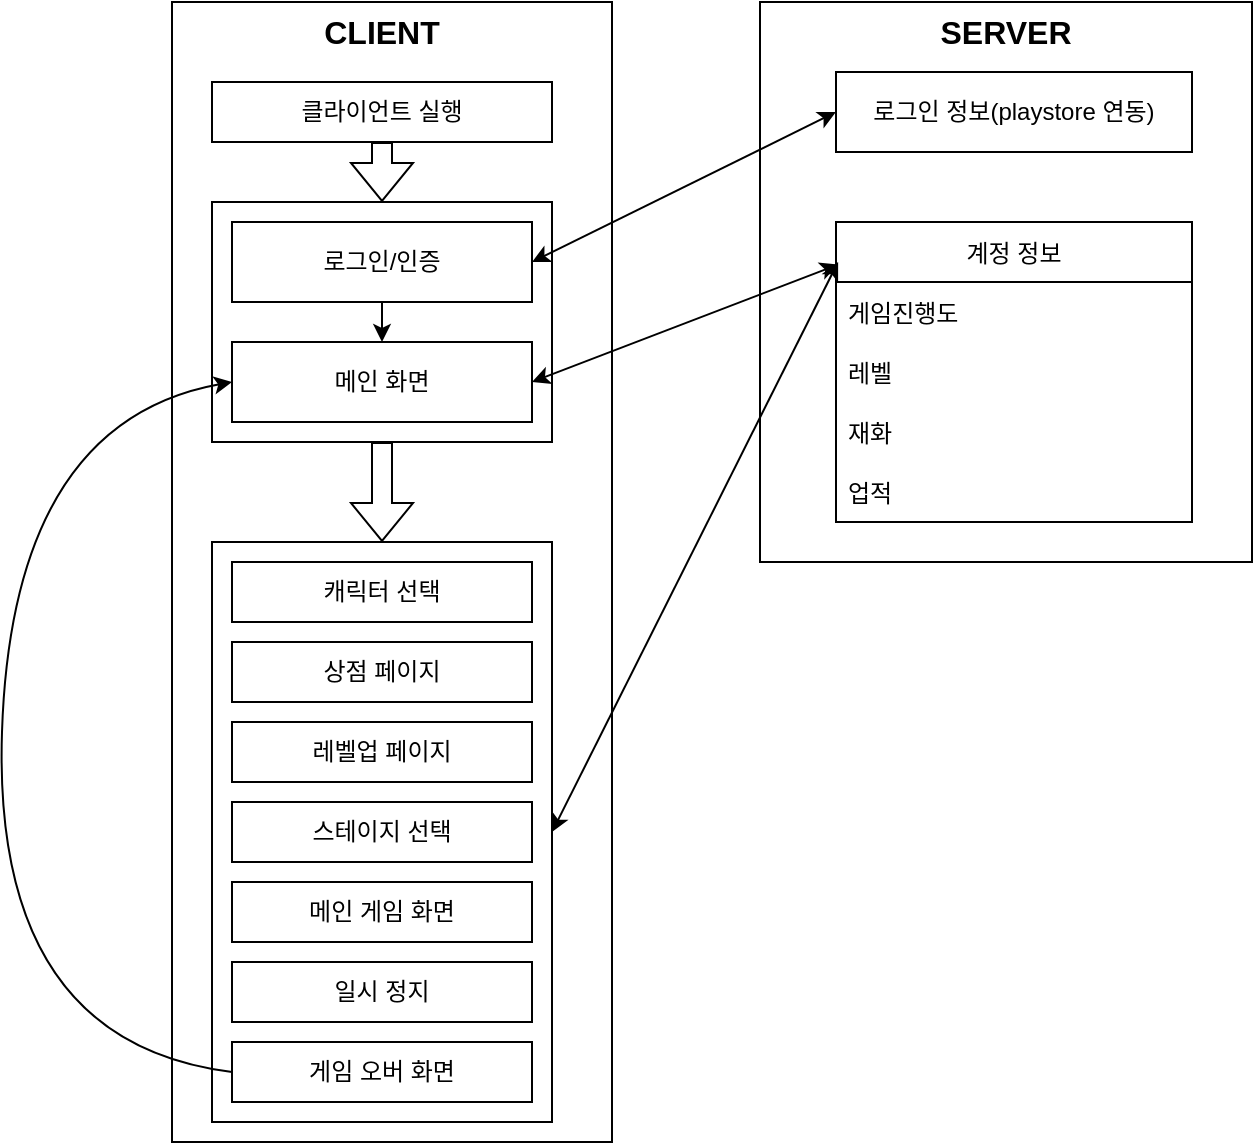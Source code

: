 <mxfile version="20.3.0" type="github">
  <diagram id="tjN3QQq6Q8g_qiqY7rnq" name="페이지-1">
    <mxGraphModel dx="2249" dy="754" grid="1" gridSize="10" guides="1" tooltips="1" connect="1" arrows="1" fold="1" page="1" pageScale="1" pageWidth="827" pageHeight="1169" math="0" shadow="0">
      <root>
        <mxCell id="0" />
        <mxCell id="1" parent="0" />
        <mxCell id="QsycQZTnYFEkXIrDFksW-12" value="" style="rounded=0;whiteSpace=wrap;html=1;" vertex="1" parent="1">
          <mxGeometry width="220" height="570" as="geometry" />
        </mxCell>
        <mxCell id="QsycQZTnYFEkXIrDFksW-2" value="클라이언트 실행" style="rounded=0;whiteSpace=wrap;html=1;" vertex="1" parent="1">
          <mxGeometry x="20" y="40" width="170" height="30" as="geometry" />
        </mxCell>
        <mxCell id="QsycQZTnYFEkXIrDFksW-4" value="" style="shape=flexArrow;endArrow=classic;html=1;rounded=0;exitX=0.5;exitY=1;exitDx=0;exitDy=0;" edge="1" parent="1" source="QsycQZTnYFEkXIrDFksW-2">
          <mxGeometry width="50" height="50" relative="1" as="geometry">
            <mxPoint x="390" y="190" as="sourcePoint" />
            <mxPoint x="105" y="100" as="targetPoint" />
          </mxGeometry>
        </mxCell>
        <mxCell id="QsycQZTnYFEkXIrDFksW-5" value="" style="rounded=0;whiteSpace=wrap;html=1;" vertex="1" parent="1">
          <mxGeometry x="20" y="100" width="170" height="120" as="geometry" />
        </mxCell>
        <mxCell id="QsycQZTnYFEkXIrDFksW-6" value="로그인/인증" style="rounded=0;whiteSpace=wrap;html=1;" vertex="1" parent="1">
          <mxGeometry x="30" y="110" width="150" height="40" as="geometry" />
        </mxCell>
        <mxCell id="QsycQZTnYFEkXIrDFksW-7" value="메인 화면" style="rounded=0;whiteSpace=wrap;html=1;" vertex="1" parent="1">
          <mxGeometry x="30" y="170" width="150" height="40" as="geometry" />
        </mxCell>
        <mxCell id="QsycQZTnYFEkXIrDFksW-8" value="" style="endArrow=classic;html=1;rounded=0;exitX=0.5;exitY=1;exitDx=0;exitDy=0;entryX=0.5;entryY=0;entryDx=0;entryDy=0;" edge="1" parent="1" source="QsycQZTnYFEkXIrDFksW-6" target="QsycQZTnYFEkXIrDFksW-7">
          <mxGeometry width="50" height="50" relative="1" as="geometry">
            <mxPoint x="390" y="190" as="sourcePoint" />
            <mxPoint x="440" y="140" as="targetPoint" />
          </mxGeometry>
        </mxCell>
        <mxCell id="QsycQZTnYFEkXIrDFksW-13" value="&lt;b&gt;&lt;font style=&quot;font-size: 16px;&quot;&gt;CLIENT&lt;/font&gt;&lt;/b&gt;" style="text;html=1;strokeColor=none;fillColor=none;align=center;verticalAlign=middle;whiteSpace=wrap;rounded=0;" vertex="1" parent="1">
          <mxGeometry x="40" width="130" height="30" as="geometry" />
        </mxCell>
        <mxCell id="QsycQZTnYFEkXIrDFksW-14" value="" style="rounded=0;whiteSpace=wrap;html=1;fontSize=16;" vertex="1" parent="1">
          <mxGeometry x="294" width="246" height="280" as="geometry" />
        </mxCell>
        <mxCell id="QsycQZTnYFEkXIrDFksW-15" value="&lt;b&gt;SERVER&lt;/b&gt;" style="text;html=1;strokeColor=none;fillColor=none;align=center;verticalAlign=middle;whiteSpace=wrap;rounded=0;fontSize=16;" vertex="1" parent="1">
          <mxGeometry x="357" width="120" height="30" as="geometry" />
        </mxCell>
        <mxCell id="QsycQZTnYFEkXIrDFksW-16" value="로그인 정보(playstore 연동)" style="rounded=0;whiteSpace=wrap;html=1;" vertex="1" parent="1">
          <mxGeometry x="332" y="35" width="178" height="40" as="geometry" />
        </mxCell>
        <mxCell id="QsycQZTnYFEkXIrDFksW-18" value="" style="endArrow=classic;startArrow=classic;html=1;rounded=0;fontSize=16;exitX=1;exitY=0.5;exitDx=0;exitDy=0;entryX=0;entryY=0.5;entryDx=0;entryDy=0;" edge="1" parent="1" source="QsycQZTnYFEkXIrDFksW-6" target="QsycQZTnYFEkXIrDFksW-16">
          <mxGeometry width="50" height="50" relative="1" as="geometry">
            <mxPoint x="230" y="150" as="sourcePoint" />
            <mxPoint x="280" y="100" as="targetPoint" />
          </mxGeometry>
        </mxCell>
        <mxCell id="QsycQZTnYFEkXIrDFksW-23" value="" style="endArrow=classic;startArrow=classic;html=1;rounded=0;fontSize=16;exitX=1;exitY=0.5;exitDx=0;exitDy=0;entryX=0.006;entryY=0.142;entryDx=0;entryDy=0;entryPerimeter=0;" edge="1" parent="1" source="QsycQZTnYFEkXIrDFksW-7" target="QsycQZTnYFEkXIrDFksW-29">
          <mxGeometry width="50" height="50" relative="1" as="geometry">
            <mxPoint x="190" y="140" as="sourcePoint" />
            <mxPoint x="332" y="180" as="targetPoint" />
          </mxGeometry>
        </mxCell>
        <mxCell id="QsycQZTnYFEkXIrDFksW-25" value="" style="shape=flexArrow;endArrow=classic;html=1;rounded=0;fontSize=12;exitX=0.5;exitY=1;exitDx=0;exitDy=0;entryX=0.5;entryY=0;entryDx=0;entryDy=0;" edge="1" parent="1" source="QsycQZTnYFEkXIrDFksW-5" target="QsycQZTnYFEkXIrDFksW-26">
          <mxGeometry width="50" height="50" relative="1" as="geometry">
            <mxPoint x="390" y="320" as="sourcePoint" />
            <mxPoint x="350" y="480" as="targetPoint" />
          </mxGeometry>
        </mxCell>
        <mxCell id="QsycQZTnYFEkXIrDFksW-26" value="&lt;span style=&quot;color: rgba(0, 0, 0, 0); font-family: monospace; font-size: 0px; text-align: start;&quot;&gt;%3CmxGraphModel%3E%3Croot%3E%3CmxCell%20id%3D%220%22%2F%3E%3CmxCell%20id%3D%221%22%20parent%3D%220%22%2F%3E%3CmxCell%20id%3D%222%22%20value%3D%22%EC%BA%90%EB%A6%AD%ED%84%B0%20%EC%84%A0%ED%83%9D%22%20style%3D%22rounded%3D0%3BwhiteSpace%3Dwrap%3Bhtml%3D1%3BfontSize%3D12%3B%22%20vertex%3D%221%22%20parent%3D%221%22%3E%3CmxGeometry%20x%3D%2230%22%20y%3D%22280%22%20width%3D%22150%22%20height%3D%2230%22%20as%3D%22geometry%22%2F%3E%3C%2FmxCell%3E%3C%2Froot%3E%3C%2FmxGraphModel%3E&lt;/span&gt;" style="rounded=0;whiteSpace=wrap;html=1;" vertex="1" parent="1">
          <mxGeometry x="20" y="270" width="170" height="290" as="geometry" />
        </mxCell>
        <mxCell id="QsycQZTnYFEkXIrDFksW-28" value="캐릭터 선택" style="rounded=0;whiteSpace=wrap;html=1;fontSize=12;" vertex="1" parent="1">
          <mxGeometry x="30" y="280" width="150" height="30" as="geometry" />
        </mxCell>
        <mxCell id="QsycQZTnYFEkXIrDFksW-29" value="계정 정보" style="swimlane;fontStyle=0;childLayout=stackLayout;horizontal=1;startSize=30;horizontalStack=0;resizeParent=1;resizeParentMax=0;resizeLast=0;collapsible=1;marginBottom=0;fontSize=12;" vertex="1" parent="1">
          <mxGeometry x="332" y="110" width="178" height="150" as="geometry" />
        </mxCell>
        <mxCell id="QsycQZTnYFEkXIrDFksW-30" value="게임진행도" style="text;strokeColor=none;fillColor=none;align=left;verticalAlign=middle;spacingLeft=4;spacingRight=4;overflow=hidden;points=[[0,0.5],[1,0.5]];portConstraint=eastwest;rotatable=0;fontSize=12;" vertex="1" parent="QsycQZTnYFEkXIrDFksW-29">
          <mxGeometry y="30" width="178" height="30" as="geometry" />
        </mxCell>
        <mxCell id="QsycQZTnYFEkXIrDFksW-31" value="레벨" style="text;strokeColor=none;fillColor=none;align=left;verticalAlign=middle;spacingLeft=4;spacingRight=4;overflow=hidden;points=[[0,0.5],[1,0.5]];portConstraint=eastwest;rotatable=0;fontSize=12;" vertex="1" parent="QsycQZTnYFEkXIrDFksW-29">
          <mxGeometry y="60" width="178" height="30" as="geometry" />
        </mxCell>
        <mxCell id="QsycQZTnYFEkXIrDFksW-34" value="재화" style="text;strokeColor=none;fillColor=none;align=left;verticalAlign=middle;spacingLeft=4;spacingRight=4;overflow=hidden;points=[[0,0.5],[1,0.5]];portConstraint=eastwest;rotatable=0;fontSize=12;" vertex="1" parent="QsycQZTnYFEkXIrDFksW-29">
          <mxGeometry y="90" width="178" height="30" as="geometry" />
        </mxCell>
        <mxCell id="QsycQZTnYFEkXIrDFksW-32" value="업적" style="text;strokeColor=none;fillColor=none;align=left;verticalAlign=middle;spacingLeft=4;spacingRight=4;overflow=hidden;points=[[0,0.5],[1,0.5]];portConstraint=eastwest;rotatable=0;fontSize=12;" vertex="1" parent="QsycQZTnYFEkXIrDFksW-29">
          <mxGeometry y="120" width="178" height="30" as="geometry" />
        </mxCell>
        <mxCell id="QsycQZTnYFEkXIrDFksW-38" value="상점 페이지" style="rounded=0;whiteSpace=wrap;html=1;fontSize=12;" vertex="1" parent="1">
          <mxGeometry x="30" y="320" width="150" height="30" as="geometry" />
        </mxCell>
        <mxCell id="QsycQZTnYFEkXIrDFksW-39" value="레벨업 페이지" style="rounded=0;whiteSpace=wrap;html=1;fontSize=12;" vertex="1" parent="1">
          <mxGeometry x="30" y="360" width="150" height="30" as="geometry" />
        </mxCell>
        <mxCell id="QsycQZTnYFEkXIrDFksW-40" value="스테이지 선택" style="rounded=0;whiteSpace=wrap;html=1;fontSize=12;" vertex="1" parent="1">
          <mxGeometry x="30" y="400" width="150" height="30" as="geometry" />
        </mxCell>
        <mxCell id="QsycQZTnYFEkXIrDFksW-41" value="메인 게임 화면" style="rounded=0;whiteSpace=wrap;html=1;fontSize=12;" vertex="1" parent="1">
          <mxGeometry x="30" y="440" width="150" height="30" as="geometry" />
        </mxCell>
        <mxCell id="QsycQZTnYFEkXIrDFksW-42" value="일시 정지" style="rounded=0;whiteSpace=wrap;html=1;fontSize=12;" vertex="1" parent="1">
          <mxGeometry x="30" y="480" width="150" height="30" as="geometry" />
        </mxCell>
        <mxCell id="QsycQZTnYFEkXIrDFksW-43" value="게임 오버 화면" style="rounded=0;whiteSpace=wrap;html=1;fontSize=12;" vertex="1" parent="1">
          <mxGeometry x="30" y="520" width="150" height="30" as="geometry" />
        </mxCell>
        <mxCell id="QsycQZTnYFEkXIrDFksW-44" value="" style="curved=1;endArrow=classic;html=1;rounded=0;fontSize=12;exitX=0;exitY=0.5;exitDx=0;exitDy=0;entryX=0;entryY=0.5;entryDx=0;entryDy=0;" edge="1" parent="1" source="QsycQZTnYFEkXIrDFksW-43" target="QsycQZTnYFEkXIrDFksW-7">
          <mxGeometry width="50" height="50" relative="1" as="geometry">
            <mxPoint x="390" y="320" as="sourcePoint" />
            <mxPoint x="440" y="270" as="targetPoint" />
            <Array as="points">
              <mxPoint x="-90" y="520" />
              <mxPoint x="-80" y="210" />
            </Array>
          </mxGeometry>
        </mxCell>
        <mxCell id="QsycQZTnYFEkXIrDFksW-45" value="" style="endArrow=classic;startArrow=classic;html=1;rounded=0;fontSize=12;exitX=1;exitY=0.5;exitDx=0;exitDy=0;entryX=0.006;entryY=0.133;entryDx=0;entryDy=0;entryPerimeter=0;" edge="1" parent="1" source="QsycQZTnYFEkXIrDFksW-26" target="QsycQZTnYFEkXIrDFksW-29">
          <mxGeometry width="50" height="50" relative="1" as="geometry">
            <mxPoint x="290" y="440" as="sourcePoint" />
            <mxPoint x="340" y="390" as="targetPoint" />
          </mxGeometry>
        </mxCell>
      </root>
    </mxGraphModel>
  </diagram>
</mxfile>
